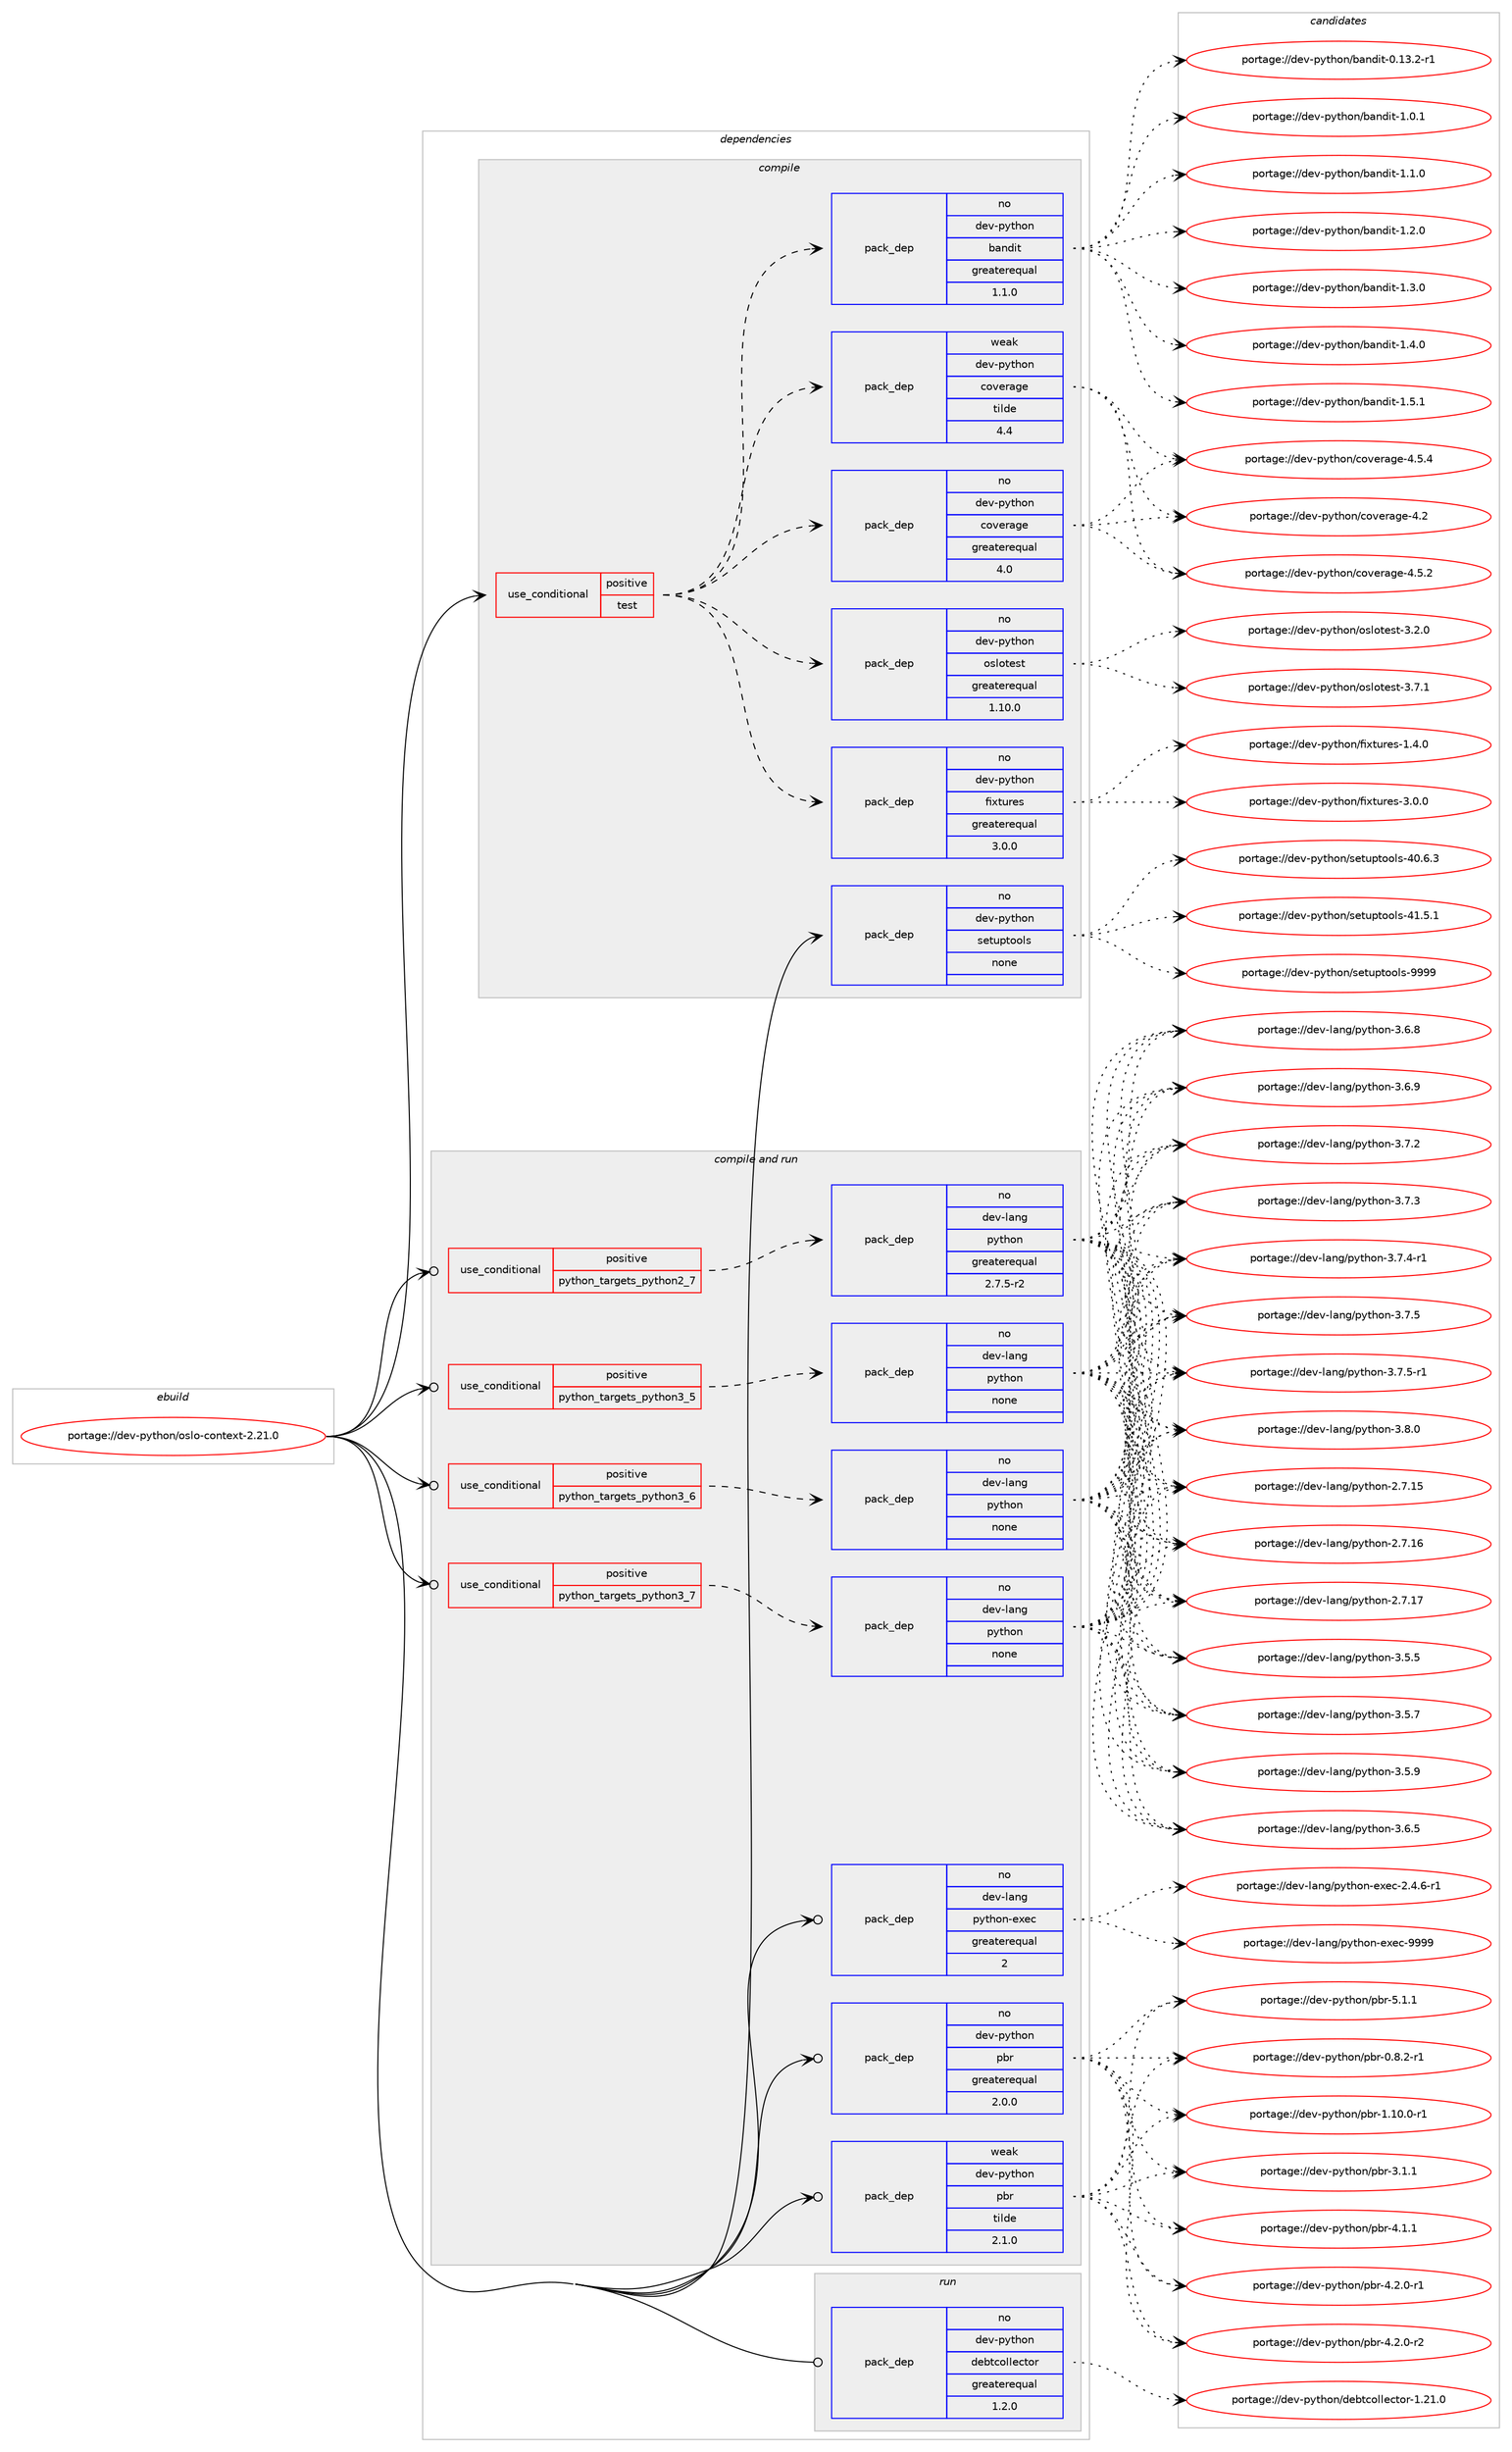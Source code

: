 digraph prolog {

# *************
# Graph options
# *************

newrank=true;
concentrate=true;
compound=true;
graph [rankdir=LR,fontname=Helvetica,fontsize=10,ranksep=1.5];#, ranksep=2.5, nodesep=0.2];
edge  [arrowhead=vee];
node  [fontname=Helvetica,fontsize=10];

# **********
# The ebuild
# **********

subgraph cluster_leftcol {
color=gray;
rank=same;
label=<<i>ebuild</i>>;
id [label="portage://dev-python/oslo-context-2.21.0", color=red, width=4, href="../dev-python/oslo-context-2.21.0.svg"];
}

# ****************
# The dependencies
# ****************

subgraph cluster_midcol {
color=gray;
label=<<i>dependencies</i>>;
subgraph cluster_compile {
fillcolor="#eeeeee";
style=filled;
label=<<i>compile</i>>;
subgraph cond33015 {
dependency153656 [label=<<TABLE BORDER="0" CELLBORDER="1" CELLSPACING="0" CELLPADDING="4"><TR><TD ROWSPAN="3" CELLPADDING="10">use_conditional</TD></TR><TR><TD>positive</TD></TR><TR><TD>test</TD></TR></TABLE>>, shape=none, color=red];
subgraph pack117312 {
dependency153657 [label=<<TABLE BORDER="0" CELLBORDER="1" CELLSPACING="0" CELLPADDING="4" WIDTH="220"><TR><TD ROWSPAN="6" CELLPADDING="30">pack_dep</TD></TR><TR><TD WIDTH="110">no</TD></TR><TR><TD>dev-python</TD></TR><TR><TD>fixtures</TD></TR><TR><TD>greaterequal</TD></TR><TR><TD>3.0.0</TD></TR></TABLE>>, shape=none, color=blue];
}
dependency153656:e -> dependency153657:w [weight=20,style="dashed",arrowhead="vee"];
subgraph pack117313 {
dependency153658 [label=<<TABLE BORDER="0" CELLBORDER="1" CELLSPACING="0" CELLPADDING="4" WIDTH="220"><TR><TD ROWSPAN="6" CELLPADDING="30">pack_dep</TD></TR><TR><TD WIDTH="110">no</TD></TR><TR><TD>dev-python</TD></TR><TR><TD>oslotest</TD></TR><TR><TD>greaterequal</TD></TR><TR><TD>1.10.0</TD></TR></TABLE>>, shape=none, color=blue];
}
dependency153656:e -> dependency153658:w [weight=20,style="dashed",arrowhead="vee"];
subgraph pack117314 {
dependency153659 [label=<<TABLE BORDER="0" CELLBORDER="1" CELLSPACING="0" CELLPADDING="4" WIDTH="220"><TR><TD ROWSPAN="6" CELLPADDING="30">pack_dep</TD></TR><TR><TD WIDTH="110">no</TD></TR><TR><TD>dev-python</TD></TR><TR><TD>coverage</TD></TR><TR><TD>greaterequal</TD></TR><TR><TD>4.0</TD></TR></TABLE>>, shape=none, color=blue];
}
dependency153656:e -> dependency153659:w [weight=20,style="dashed",arrowhead="vee"];
subgraph pack117315 {
dependency153660 [label=<<TABLE BORDER="0" CELLBORDER="1" CELLSPACING="0" CELLPADDING="4" WIDTH="220"><TR><TD ROWSPAN="6" CELLPADDING="30">pack_dep</TD></TR><TR><TD WIDTH="110">weak</TD></TR><TR><TD>dev-python</TD></TR><TR><TD>coverage</TD></TR><TR><TD>tilde</TD></TR><TR><TD>4.4</TD></TR></TABLE>>, shape=none, color=blue];
}
dependency153656:e -> dependency153660:w [weight=20,style="dashed",arrowhead="vee"];
subgraph pack117316 {
dependency153661 [label=<<TABLE BORDER="0" CELLBORDER="1" CELLSPACING="0" CELLPADDING="4" WIDTH="220"><TR><TD ROWSPAN="6" CELLPADDING="30">pack_dep</TD></TR><TR><TD WIDTH="110">no</TD></TR><TR><TD>dev-python</TD></TR><TR><TD>bandit</TD></TR><TR><TD>greaterequal</TD></TR><TR><TD>1.1.0</TD></TR></TABLE>>, shape=none, color=blue];
}
dependency153656:e -> dependency153661:w [weight=20,style="dashed",arrowhead="vee"];
}
id:e -> dependency153656:w [weight=20,style="solid",arrowhead="vee"];
subgraph pack117317 {
dependency153662 [label=<<TABLE BORDER="0" CELLBORDER="1" CELLSPACING="0" CELLPADDING="4" WIDTH="220"><TR><TD ROWSPAN="6" CELLPADDING="30">pack_dep</TD></TR><TR><TD WIDTH="110">no</TD></TR><TR><TD>dev-python</TD></TR><TR><TD>setuptools</TD></TR><TR><TD>none</TD></TR><TR><TD></TD></TR></TABLE>>, shape=none, color=blue];
}
id:e -> dependency153662:w [weight=20,style="solid",arrowhead="vee"];
}
subgraph cluster_compileandrun {
fillcolor="#eeeeee";
style=filled;
label=<<i>compile and run</i>>;
subgraph cond33016 {
dependency153663 [label=<<TABLE BORDER="0" CELLBORDER="1" CELLSPACING="0" CELLPADDING="4"><TR><TD ROWSPAN="3" CELLPADDING="10">use_conditional</TD></TR><TR><TD>positive</TD></TR><TR><TD>python_targets_python2_7</TD></TR></TABLE>>, shape=none, color=red];
subgraph pack117318 {
dependency153664 [label=<<TABLE BORDER="0" CELLBORDER="1" CELLSPACING="0" CELLPADDING="4" WIDTH="220"><TR><TD ROWSPAN="6" CELLPADDING="30">pack_dep</TD></TR><TR><TD WIDTH="110">no</TD></TR><TR><TD>dev-lang</TD></TR><TR><TD>python</TD></TR><TR><TD>greaterequal</TD></TR><TR><TD>2.7.5-r2</TD></TR></TABLE>>, shape=none, color=blue];
}
dependency153663:e -> dependency153664:w [weight=20,style="dashed",arrowhead="vee"];
}
id:e -> dependency153663:w [weight=20,style="solid",arrowhead="odotvee"];
subgraph cond33017 {
dependency153665 [label=<<TABLE BORDER="0" CELLBORDER="1" CELLSPACING="0" CELLPADDING="4"><TR><TD ROWSPAN="3" CELLPADDING="10">use_conditional</TD></TR><TR><TD>positive</TD></TR><TR><TD>python_targets_python3_5</TD></TR></TABLE>>, shape=none, color=red];
subgraph pack117319 {
dependency153666 [label=<<TABLE BORDER="0" CELLBORDER="1" CELLSPACING="0" CELLPADDING="4" WIDTH="220"><TR><TD ROWSPAN="6" CELLPADDING="30">pack_dep</TD></TR><TR><TD WIDTH="110">no</TD></TR><TR><TD>dev-lang</TD></TR><TR><TD>python</TD></TR><TR><TD>none</TD></TR><TR><TD></TD></TR></TABLE>>, shape=none, color=blue];
}
dependency153665:e -> dependency153666:w [weight=20,style="dashed",arrowhead="vee"];
}
id:e -> dependency153665:w [weight=20,style="solid",arrowhead="odotvee"];
subgraph cond33018 {
dependency153667 [label=<<TABLE BORDER="0" CELLBORDER="1" CELLSPACING="0" CELLPADDING="4"><TR><TD ROWSPAN="3" CELLPADDING="10">use_conditional</TD></TR><TR><TD>positive</TD></TR><TR><TD>python_targets_python3_6</TD></TR></TABLE>>, shape=none, color=red];
subgraph pack117320 {
dependency153668 [label=<<TABLE BORDER="0" CELLBORDER="1" CELLSPACING="0" CELLPADDING="4" WIDTH="220"><TR><TD ROWSPAN="6" CELLPADDING="30">pack_dep</TD></TR><TR><TD WIDTH="110">no</TD></TR><TR><TD>dev-lang</TD></TR><TR><TD>python</TD></TR><TR><TD>none</TD></TR><TR><TD></TD></TR></TABLE>>, shape=none, color=blue];
}
dependency153667:e -> dependency153668:w [weight=20,style="dashed",arrowhead="vee"];
}
id:e -> dependency153667:w [weight=20,style="solid",arrowhead="odotvee"];
subgraph cond33019 {
dependency153669 [label=<<TABLE BORDER="0" CELLBORDER="1" CELLSPACING="0" CELLPADDING="4"><TR><TD ROWSPAN="3" CELLPADDING="10">use_conditional</TD></TR><TR><TD>positive</TD></TR><TR><TD>python_targets_python3_7</TD></TR></TABLE>>, shape=none, color=red];
subgraph pack117321 {
dependency153670 [label=<<TABLE BORDER="0" CELLBORDER="1" CELLSPACING="0" CELLPADDING="4" WIDTH="220"><TR><TD ROWSPAN="6" CELLPADDING="30">pack_dep</TD></TR><TR><TD WIDTH="110">no</TD></TR><TR><TD>dev-lang</TD></TR><TR><TD>python</TD></TR><TR><TD>none</TD></TR><TR><TD></TD></TR></TABLE>>, shape=none, color=blue];
}
dependency153669:e -> dependency153670:w [weight=20,style="dashed",arrowhead="vee"];
}
id:e -> dependency153669:w [weight=20,style="solid",arrowhead="odotvee"];
subgraph pack117322 {
dependency153671 [label=<<TABLE BORDER="0" CELLBORDER="1" CELLSPACING="0" CELLPADDING="4" WIDTH="220"><TR><TD ROWSPAN="6" CELLPADDING="30">pack_dep</TD></TR><TR><TD WIDTH="110">no</TD></TR><TR><TD>dev-lang</TD></TR><TR><TD>python-exec</TD></TR><TR><TD>greaterequal</TD></TR><TR><TD>2</TD></TR></TABLE>>, shape=none, color=blue];
}
id:e -> dependency153671:w [weight=20,style="solid",arrowhead="odotvee"];
subgraph pack117323 {
dependency153672 [label=<<TABLE BORDER="0" CELLBORDER="1" CELLSPACING="0" CELLPADDING="4" WIDTH="220"><TR><TD ROWSPAN="6" CELLPADDING="30">pack_dep</TD></TR><TR><TD WIDTH="110">no</TD></TR><TR><TD>dev-python</TD></TR><TR><TD>pbr</TD></TR><TR><TD>greaterequal</TD></TR><TR><TD>2.0.0</TD></TR></TABLE>>, shape=none, color=blue];
}
id:e -> dependency153672:w [weight=20,style="solid",arrowhead="odotvee"];
subgraph pack117324 {
dependency153673 [label=<<TABLE BORDER="0" CELLBORDER="1" CELLSPACING="0" CELLPADDING="4" WIDTH="220"><TR><TD ROWSPAN="6" CELLPADDING="30">pack_dep</TD></TR><TR><TD WIDTH="110">weak</TD></TR><TR><TD>dev-python</TD></TR><TR><TD>pbr</TD></TR><TR><TD>tilde</TD></TR><TR><TD>2.1.0</TD></TR></TABLE>>, shape=none, color=blue];
}
id:e -> dependency153673:w [weight=20,style="solid",arrowhead="odotvee"];
}
subgraph cluster_run {
fillcolor="#eeeeee";
style=filled;
label=<<i>run</i>>;
subgraph pack117325 {
dependency153674 [label=<<TABLE BORDER="0" CELLBORDER="1" CELLSPACING="0" CELLPADDING="4" WIDTH="220"><TR><TD ROWSPAN="6" CELLPADDING="30">pack_dep</TD></TR><TR><TD WIDTH="110">no</TD></TR><TR><TD>dev-python</TD></TR><TR><TD>debtcollector</TD></TR><TR><TD>greaterequal</TD></TR><TR><TD>1.2.0</TD></TR></TABLE>>, shape=none, color=blue];
}
id:e -> dependency153674:w [weight=20,style="solid",arrowhead="odot"];
}
}

# **************
# The candidates
# **************

subgraph cluster_choices {
rank=same;
color=gray;
label=<<i>candidates</i>>;

subgraph choice117312 {
color=black;
nodesep=1;
choiceportage1001011184511212111610411111047102105120116117114101115454946524648 [label="portage://dev-python/fixtures-1.4.0", color=red, width=4,href="../dev-python/fixtures-1.4.0.svg"];
choiceportage1001011184511212111610411111047102105120116117114101115455146484648 [label="portage://dev-python/fixtures-3.0.0", color=red, width=4,href="../dev-python/fixtures-3.0.0.svg"];
dependency153657:e -> choiceportage1001011184511212111610411111047102105120116117114101115454946524648:w [style=dotted,weight="100"];
dependency153657:e -> choiceportage1001011184511212111610411111047102105120116117114101115455146484648:w [style=dotted,weight="100"];
}
subgraph choice117313 {
color=black;
nodesep=1;
choiceportage1001011184511212111610411111047111115108111116101115116455146504648 [label="portage://dev-python/oslotest-3.2.0", color=red, width=4,href="../dev-python/oslotest-3.2.0.svg"];
choiceportage1001011184511212111610411111047111115108111116101115116455146554649 [label="portage://dev-python/oslotest-3.7.1", color=red, width=4,href="../dev-python/oslotest-3.7.1.svg"];
dependency153658:e -> choiceportage1001011184511212111610411111047111115108111116101115116455146504648:w [style=dotted,weight="100"];
dependency153658:e -> choiceportage1001011184511212111610411111047111115108111116101115116455146554649:w [style=dotted,weight="100"];
}
subgraph choice117314 {
color=black;
nodesep=1;
choiceportage1001011184511212111610411111047991111181011149710310145524650 [label="portage://dev-python/coverage-4.2", color=red, width=4,href="../dev-python/coverage-4.2.svg"];
choiceportage10010111845112121116104111110479911111810111497103101455246534650 [label="portage://dev-python/coverage-4.5.2", color=red, width=4,href="../dev-python/coverage-4.5.2.svg"];
choiceportage10010111845112121116104111110479911111810111497103101455246534652 [label="portage://dev-python/coverage-4.5.4", color=red, width=4,href="../dev-python/coverage-4.5.4.svg"];
dependency153659:e -> choiceportage1001011184511212111610411111047991111181011149710310145524650:w [style=dotted,weight="100"];
dependency153659:e -> choiceportage10010111845112121116104111110479911111810111497103101455246534650:w [style=dotted,weight="100"];
dependency153659:e -> choiceportage10010111845112121116104111110479911111810111497103101455246534652:w [style=dotted,weight="100"];
}
subgraph choice117315 {
color=black;
nodesep=1;
choiceportage1001011184511212111610411111047991111181011149710310145524650 [label="portage://dev-python/coverage-4.2", color=red, width=4,href="../dev-python/coverage-4.2.svg"];
choiceportage10010111845112121116104111110479911111810111497103101455246534650 [label="portage://dev-python/coverage-4.5.2", color=red, width=4,href="../dev-python/coverage-4.5.2.svg"];
choiceportage10010111845112121116104111110479911111810111497103101455246534652 [label="portage://dev-python/coverage-4.5.4", color=red, width=4,href="../dev-python/coverage-4.5.4.svg"];
dependency153660:e -> choiceportage1001011184511212111610411111047991111181011149710310145524650:w [style=dotted,weight="100"];
dependency153660:e -> choiceportage10010111845112121116104111110479911111810111497103101455246534650:w [style=dotted,weight="100"];
dependency153660:e -> choiceportage10010111845112121116104111110479911111810111497103101455246534652:w [style=dotted,weight="100"];
}
subgraph choice117316 {
color=black;
nodesep=1;
choiceportage10010111845112121116104111110479897110100105116454846495146504511449 [label="portage://dev-python/bandit-0.13.2-r1", color=red, width=4,href="../dev-python/bandit-0.13.2-r1.svg"];
choiceportage10010111845112121116104111110479897110100105116454946484649 [label="portage://dev-python/bandit-1.0.1", color=red, width=4,href="../dev-python/bandit-1.0.1.svg"];
choiceportage10010111845112121116104111110479897110100105116454946494648 [label="portage://dev-python/bandit-1.1.0", color=red, width=4,href="../dev-python/bandit-1.1.0.svg"];
choiceportage10010111845112121116104111110479897110100105116454946504648 [label="portage://dev-python/bandit-1.2.0", color=red, width=4,href="../dev-python/bandit-1.2.0.svg"];
choiceportage10010111845112121116104111110479897110100105116454946514648 [label="portage://dev-python/bandit-1.3.0", color=red, width=4,href="../dev-python/bandit-1.3.0.svg"];
choiceportage10010111845112121116104111110479897110100105116454946524648 [label="portage://dev-python/bandit-1.4.0", color=red, width=4,href="../dev-python/bandit-1.4.0.svg"];
choiceportage10010111845112121116104111110479897110100105116454946534649 [label="portage://dev-python/bandit-1.5.1", color=red, width=4,href="../dev-python/bandit-1.5.1.svg"];
dependency153661:e -> choiceportage10010111845112121116104111110479897110100105116454846495146504511449:w [style=dotted,weight="100"];
dependency153661:e -> choiceportage10010111845112121116104111110479897110100105116454946484649:w [style=dotted,weight="100"];
dependency153661:e -> choiceportage10010111845112121116104111110479897110100105116454946494648:w [style=dotted,weight="100"];
dependency153661:e -> choiceportage10010111845112121116104111110479897110100105116454946504648:w [style=dotted,weight="100"];
dependency153661:e -> choiceportage10010111845112121116104111110479897110100105116454946514648:w [style=dotted,weight="100"];
dependency153661:e -> choiceportage10010111845112121116104111110479897110100105116454946524648:w [style=dotted,weight="100"];
dependency153661:e -> choiceportage10010111845112121116104111110479897110100105116454946534649:w [style=dotted,weight="100"];
}
subgraph choice117317 {
color=black;
nodesep=1;
choiceportage100101118451121211161041111104711510111611711211611111110811545524846544651 [label="portage://dev-python/setuptools-40.6.3", color=red, width=4,href="../dev-python/setuptools-40.6.3.svg"];
choiceportage100101118451121211161041111104711510111611711211611111110811545524946534649 [label="portage://dev-python/setuptools-41.5.1", color=red, width=4,href="../dev-python/setuptools-41.5.1.svg"];
choiceportage10010111845112121116104111110471151011161171121161111111081154557575757 [label="portage://dev-python/setuptools-9999", color=red, width=4,href="../dev-python/setuptools-9999.svg"];
dependency153662:e -> choiceportage100101118451121211161041111104711510111611711211611111110811545524846544651:w [style=dotted,weight="100"];
dependency153662:e -> choiceportage100101118451121211161041111104711510111611711211611111110811545524946534649:w [style=dotted,weight="100"];
dependency153662:e -> choiceportage10010111845112121116104111110471151011161171121161111111081154557575757:w [style=dotted,weight="100"];
}
subgraph choice117318 {
color=black;
nodesep=1;
choiceportage10010111845108971101034711212111610411111045504655464953 [label="portage://dev-lang/python-2.7.15", color=red, width=4,href="../dev-lang/python-2.7.15.svg"];
choiceportage10010111845108971101034711212111610411111045504655464954 [label="portage://dev-lang/python-2.7.16", color=red, width=4,href="../dev-lang/python-2.7.16.svg"];
choiceportage10010111845108971101034711212111610411111045504655464955 [label="portage://dev-lang/python-2.7.17", color=red, width=4,href="../dev-lang/python-2.7.17.svg"];
choiceportage100101118451089711010347112121116104111110455146534653 [label="portage://dev-lang/python-3.5.5", color=red, width=4,href="../dev-lang/python-3.5.5.svg"];
choiceportage100101118451089711010347112121116104111110455146534655 [label="portage://dev-lang/python-3.5.7", color=red, width=4,href="../dev-lang/python-3.5.7.svg"];
choiceportage100101118451089711010347112121116104111110455146534657 [label="portage://dev-lang/python-3.5.9", color=red, width=4,href="../dev-lang/python-3.5.9.svg"];
choiceportage100101118451089711010347112121116104111110455146544653 [label="portage://dev-lang/python-3.6.5", color=red, width=4,href="../dev-lang/python-3.6.5.svg"];
choiceportage100101118451089711010347112121116104111110455146544656 [label="portage://dev-lang/python-3.6.8", color=red, width=4,href="../dev-lang/python-3.6.8.svg"];
choiceportage100101118451089711010347112121116104111110455146544657 [label="portage://dev-lang/python-3.6.9", color=red, width=4,href="../dev-lang/python-3.6.9.svg"];
choiceportage100101118451089711010347112121116104111110455146554650 [label="portage://dev-lang/python-3.7.2", color=red, width=4,href="../dev-lang/python-3.7.2.svg"];
choiceportage100101118451089711010347112121116104111110455146554651 [label="portage://dev-lang/python-3.7.3", color=red, width=4,href="../dev-lang/python-3.7.3.svg"];
choiceportage1001011184510897110103471121211161041111104551465546524511449 [label="portage://dev-lang/python-3.7.4-r1", color=red, width=4,href="../dev-lang/python-3.7.4-r1.svg"];
choiceportage100101118451089711010347112121116104111110455146554653 [label="portage://dev-lang/python-3.7.5", color=red, width=4,href="../dev-lang/python-3.7.5.svg"];
choiceportage1001011184510897110103471121211161041111104551465546534511449 [label="portage://dev-lang/python-3.7.5-r1", color=red, width=4,href="../dev-lang/python-3.7.5-r1.svg"];
choiceportage100101118451089711010347112121116104111110455146564648 [label="portage://dev-lang/python-3.8.0", color=red, width=4,href="../dev-lang/python-3.8.0.svg"];
dependency153664:e -> choiceportage10010111845108971101034711212111610411111045504655464953:w [style=dotted,weight="100"];
dependency153664:e -> choiceportage10010111845108971101034711212111610411111045504655464954:w [style=dotted,weight="100"];
dependency153664:e -> choiceportage10010111845108971101034711212111610411111045504655464955:w [style=dotted,weight="100"];
dependency153664:e -> choiceportage100101118451089711010347112121116104111110455146534653:w [style=dotted,weight="100"];
dependency153664:e -> choiceportage100101118451089711010347112121116104111110455146534655:w [style=dotted,weight="100"];
dependency153664:e -> choiceportage100101118451089711010347112121116104111110455146534657:w [style=dotted,weight="100"];
dependency153664:e -> choiceportage100101118451089711010347112121116104111110455146544653:w [style=dotted,weight="100"];
dependency153664:e -> choiceportage100101118451089711010347112121116104111110455146544656:w [style=dotted,weight="100"];
dependency153664:e -> choiceportage100101118451089711010347112121116104111110455146544657:w [style=dotted,weight="100"];
dependency153664:e -> choiceportage100101118451089711010347112121116104111110455146554650:w [style=dotted,weight="100"];
dependency153664:e -> choiceportage100101118451089711010347112121116104111110455146554651:w [style=dotted,weight="100"];
dependency153664:e -> choiceportage1001011184510897110103471121211161041111104551465546524511449:w [style=dotted,weight="100"];
dependency153664:e -> choiceportage100101118451089711010347112121116104111110455146554653:w [style=dotted,weight="100"];
dependency153664:e -> choiceportage1001011184510897110103471121211161041111104551465546534511449:w [style=dotted,weight="100"];
dependency153664:e -> choiceportage100101118451089711010347112121116104111110455146564648:w [style=dotted,weight="100"];
}
subgraph choice117319 {
color=black;
nodesep=1;
choiceportage10010111845108971101034711212111610411111045504655464953 [label="portage://dev-lang/python-2.7.15", color=red, width=4,href="../dev-lang/python-2.7.15.svg"];
choiceportage10010111845108971101034711212111610411111045504655464954 [label="portage://dev-lang/python-2.7.16", color=red, width=4,href="../dev-lang/python-2.7.16.svg"];
choiceportage10010111845108971101034711212111610411111045504655464955 [label="portage://dev-lang/python-2.7.17", color=red, width=4,href="../dev-lang/python-2.7.17.svg"];
choiceportage100101118451089711010347112121116104111110455146534653 [label="portage://dev-lang/python-3.5.5", color=red, width=4,href="../dev-lang/python-3.5.5.svg"];
choiceportage100101118451089711010347112121116104111110455146534655 [label="portage://dev-lang/python-3.5.7", color=red, width=4,href="../dev-lang/python-3.5.7.svg"];
choiceportage100101118451089711010347112121116104111110455146534657 [label="portage://dev-lang/python-3.5.9", color=red, width=4,href="../dev-lang/python-3.5.9.svg"];
choiceportage100101118451089711010347112121116104111110455146544653 [label="portage://dev-lang/python-3.6.5", color=red, width=4,href="../dev-lang/python-3.6.5.svg"];
choiceportage100101118451089711010347112121116104111110455146544656 [label="portage://dev-lang/python-3.6.8", color=red, width=4,href="../dev-lang/python-3.6.8.svg"];
choiceportage100101118451089711010347112121116104111110455146544657 [label="portage://dev-lang/python-3.6.9", color=red, width=4,href="../dev-lang/python-3.6.9.svg"];
choiceportage100101118451089711010347112121116104111110455146554650 [label="portage://dev-lang/python-3.7.2", color=red, width=4,href="../dev-lang/python-3.7.2.svg"];
choiceportage100101118451089711010347112121116104111110455146554651 [label="portage://dev-lang/python-3.7.3", color=red, width=4,href="../dev-lang/python-3.7.3.svg"];
choiceportage1001011184510897110103471121211161041111104551465546524511449 [label="portage://dev-lang/python-3.7.4-r1", color=red, width=4,href="../dev-lang/python-3.7.4-r1.svg"];
choiceportage100101118451089711010347112121116104111110455146554653 [label="portage://dev-lang/python-3.7.5", color=red, width=4,href="../dev-lang/python-3.7.5.svg"];
choiceportage1001011184510897110103471121211161041111104551465546534511449 [label="portage://dev-lang/python-3.7.5-r1", color=red, width=4,href="../dev-lang/python-3.7.5-r1.svg"];
choiceportage100101118451089711010347112121116104111110455146564648 [label="portage://dev-lang/python-3.8.0", color=red, width=4,href="../dev-lang/python-3.8.0.svg"];
dependency153666:e -> choiceportage10010111845108971101034711212111610411111045504655464953:w [style=dotted,weight="100"];
dependency153666:e -> choiceportage10010111845108971101034711212111610411111045504655464954:w [style=dotted,weight="100"];
dependency153666:e -> choiceportage10010111845108971101034711212111610411111045504655464955:w [style=dotted,weight="100"];
dependency153666:e -> choiceportage100101118451089711010347112121116104111110455146534653:w [style=dotted,weight="100"];
dependency153666:e -> choiceportage100101118451089711010347112121116104111110455146534655:w [style=dotted,weight="100"];
dependency153666:e -> choiceportage100101118451089711010347112121116104111110455146534657:w [style=dotted,weight="100"];
dependency153666:e -> choiceportage100101118451089711010347112121116104111110455146544653:w [style=dotted,weight="100"];
dependency153666:e -> choiceportage100101118451089711010347112121116104111110455146544656:w [style=dotted,weight="100"];
dependency153666:e -> choiceportage100101118451089711010347112121116104111110455146544657:w [style=dotted,weight="100"];
dependency153666:e -> choiceportage100101118451089711010347112121116104111110455146554650:w [style=dotted,weight="100"];
dependency153666:e -> choiceportage100101118451089711010347112121116104111110455146554651:w [style=dotted,weight="100"];
dependency153666:e -> choiceportage1001011184510897110103471121211161041111104551465546524511449:w [style=dotted,weight="100"];
dependency153666:e -> choiceportage100101118451089711010347112121116104111110455146554653:w [style=dotted,weight="100"];
dependency153666:e -> choiceportage1001011184510897110103471121211161041111104551465546534511449:w [style=dotted,weight="100"];
dependency153666:e -> choiceportage100101118451089711010347112121116104111110455146564648:w [style=dotted,weight="100"];
}
subgraph choice117320 {
color=black;
nodesep=1;
choiceportage10010111845108971101034711212111610411111045504655464953 [label="portage://dev-lang/python-2.7.15", color=red, width=4,href="../dev-lang/python-2.7.15.svg"];
choiceportage10010111845108971101034711212111610411111045504655464954 [label="portage://dev-lang/python-2.7.16", color=red, width=4,href="../dev-lang/python-2.7.16.svg"];
choiceportage10010111845108971101034711212111610411111045504655464955 [label="portage://dev-lang/python-2.7.17", color=red, width=4,href="../dev-lang/python-2.7.17.svg"];
choiceportage100101118451089711010347112121116104111110455146534653 [label="portage://dev-lang/python-3.5.5", color=red, width=4,href="../dev-lang/python-3.5.5.svg"];
choiceportage100101118451089711010347112121116104111110455146534655 [label="portage://dev-lang/python-3.5.7", color=red, width=4,href="../dev-lang/python-3.5.7.svg"];
choiceportage100101118451089711010347112121116104111110455146534657 [label="portage://dev-lang/python-3.5.9", color=red, width=4,href="../dev-lang/python-3.5.9.svg"];
choiceportage100101118451089711010347112121116104111110455146544653 [label="portage://dev-lang/python-3.6.5", color=red, width=4,href="../dev-lang/python-3.6.5.svg"];
choiceportage100101118451089711010347112121116104111110455146544656 [label="portage://dev-lang/python-3.6.8", color=red, width=4,href="../dev-lang/python-3.6.8.svg"];
choiceportage100101118451089711010347112121116104111110455146544657 [label="portage://dev-lang/python-3.6.9", color=red, width=4,href="../dev-lang/python-3.6.9.svg"];
choiceportage100101118451089711010347112121116104111110455146554650 [label="portage://dev-lang/python-3.7.2", color=red, width=4,href="../dev-lang/python-3.7.2.svg"];
choiceportage100101118451089711010347112121116104111110455146554651 [label="portage://dev-lang/python-3.7.3", color=red, width=4,href="../dev-lang/python-3.7.3.svg"];
choiceportage1001011184510897110103471121211161041111104551465546524511449 [label="portage://dev-lang/python-3.7.4-r1", color=red, width=4,href="../dev-lang/python-3.7.4-r1.svg"];
choiceportage100101118451089711010347112121116104111110455146554653 [label="portage://dev-lang/python-3.7.5", color=red, width=4,href="../dev-lang/python-3.7.5.svg"];
choiceportage1001011184510897110103471121211161041111104551465546534511449 [label="portage://dev-lang/python-3.7.5-r1", color=red, width=4,href="../dev-lang/python-3.7.5-r1.svg"];
choiceportage100101118451089711010347112121116104111110455146564648 [label="portage://dev-lang/python-3.8.0", color=red, width=4,href="../dev-lang/python-3.8.0.svg"];
dependency153668:e -> choiceportage10010111845108971101034711212111610411111045504655464953:w [style=dotted,weight="100"];
dependency153668:e -> choiceportage10010111845108971101034711212111610411111045504655464954:w [style=dotted,weight="100"];
dependency153668:e -> choiceportage10010111845108971101034711212111610411111045504655464955:w [style=dotted,weight="100"];
dependency153668:e -> choiceportage100101118451089711010347112121116104111110455146534653:w [style=dotted,weight="100"];
dependency153668:e -> choiceportage100101118451089711010347112121116104111110455146534655:w [style=dotted,weight="100"];
dependency153668:e -> choiceportage100101118451089711010347112121116104111110455146534657:w [style=dotted,weight="100"];
dependency153668:e -> choiceportage100101118451089711010347112121116104111110455146544653:w [style=dotted,weight="100"];
dependency153668:e -> choiceportage100101118451089711010347112121116104111110455146544656:w [style=dotted,weight="100"];
dependency153668:e -> choiceportage100101118451089711010347112121116104111110455146544657:w [style=dotted,weight="100"];
dependency153668:e -> choiceportage100101118451089711010347112121116104111110455146554650:w [style=dotted,weight="100"];
dependency153668:e -> choiceportage100101118451089711010347112121116104111110455146554651:w [style=dotted,weight="100"];
dependency153668:e -> choiceportage1001011184510897110103471121211161041111104551465546524511449:w [style=dotted,weight="100"];
dependency153668:e -> choiceportage100101118451089711010347112121116104111110455146554653:w [style=dotted,weight="100"];
dependency153668:e -> choiceportage1001011184510897110103471121211161041111104551465546534511449:w [style=dotted,weight="100"];
dependency153668:e -> choiceportage100101118451089711010347112121116104111110455146564648:w [style=dotted,weight="100"];
}
subgraph choice117321 {
color=black;
nodesep=1;
choiceportage10010111845108971101034711212111610411111045504655464953 [label="portage://dev-lang/python-2.7.15", color=red, width=4,href="../dev-lang/python-2.7.15.svg"];
choiceportage10010111845108971101034711212111610411111045504655464954 [label="portage://dev-lang/python-2.7.16", color=red, width=4,href="../dev-lang/python-2.7.16.svg"];
choiceportage10010111845108971101034711212111610411111045504655464955 [label="portage://dev-lang/python-2.7.17", color=red, width=4,href="../dev-lang/python-2.7.17.svg"];
choiceportage100101118451089711010347112121116104111110455146534653 [label="portage://dev-lang/python-3.5.5", color=red, width=4,href="../dev-lang/python-3.5.5.svg"];
choiceportage100101118451089711010347112121116104111110455146534655 [label="portage://dev-lang/python-3.5.7", color=red, width=4,href="../dev-lang/python-3.5.7.svg"];
choiceportage100101118451089711010347112121116104111110455146534657 [label="portage://dev-lang/python-3.5.9", color=red, width=4,href="../dev-lang/python-3.5.9.svg"];
choiceportage100101118451089711010347112121116104111110455146544653 [label="portage://dev-lang/python-3.6.5", color=red, width=4,href="../dev-lang/python-3.6.5.svg"];
choiceportage100101118451089711010347112121116104111110455146544656 [label="portage://dev-lang/python-3.6.8", color=red, width=4,href="../dev-lang/python-3.6.8.svg"];
choiceportage100101118451089711010347112121116104111110455146544657 [label="portage://dev-lang/python-3.6.9", color=red, width=4,href="../dev-lang/python-3.6.9.svg"];
choiceportage100101118451089711010347112121116104111110455146554650 [label="portage://dev-lang/python-3.7.2", color=red, width=4,href="../dev-lang/python-3.7.2.svg"];
choiceportage100101118451089711010347112121116104111110455146554651 [label="portage://dev-lang/python-3.7.3", color=red, width=4,href="../dev-lang/python-3.7.3.svg"];
choiceportage1001011184510897110103471121211161041111104551465546524511449 [label="portage://dev-lang/python-3.7.4-r1", color=red, width=4,href="../dev-lang/python-3.7.4-r1.svg"];
choiceportage100101118451089711010347112121116104111110455146554653 [label="portage://dev-lang/python-3.7.5", color=red, width=4,href="../dev-lang/python-3.7.5.svg"];
choiceportage1001011184510897110103471121211161041111104551465546534511449 [label="portage://dev-lang/python-3.7.5-r1", color=red, width=4,href="../dev-lang/python-3.7.5-r1.svg"];
choiceportage100101118451089711010347112121116104111110455146564648 [label="portage://dev-lang/python-3.8.0", color=red, width=4,href="../dev-lang/python-3.8.0.svg"];
dependency153670:e -> choiceportage10010111845108971101034711212111610411111045504655464953:w [style=dotted,weight="100"];
dependency153670:e -> choiceportage10010111845108971101034711212111610411111045504655464954:w [style=dotted,weight="100"];
dependency153670:e -> choiceportage10010111845108971101034711212111610411111045504655464955:w [style=dotted,weight="100"];
dependency153670:e -> choiceportage100101118451089711010347112121116104111110455146534653:w [style=dotted,weight="100"];
dependency153670:e -> choiceportage100101118451089711010347112121116104111110455146534655:w [style=dotted,weight="100"];
dependency153670:e -> choiceportage100101118451089711010347112121116104111110455146534657:w [style=dotted,weight="100"];
dependency153670:e -> choiceportage100101118451089711010347112121116104111110455146544653:w [style=dotted,weight="100"];
dependency153670:e -> choiceportage100101118451089711010347112121116104111110455146544656:w [style=dotted,weight="100"];
dependency153670:e -> choiceportage100101118451089711010347112121116104111110455146544657:w [style=dotted,weight="100"];
dependency153670:e -> choiceportage100101118451089711010347112121116104111110455146554650:w [style=dotted,weight="100"];
dependency153670:e -> choiceportage100101118451089711010347112121116104111110455146554651:w [style=dotted,weight="100"];
dependency153670:e -> choiceportage1001011184510897110103471121211161041111104551465546524511449:w [style=dotted,weight="100"];
dependency153670:e -> choiceportage100101118451089711010347112121116104111110455146554653:w [style=dotted,weight="100"];
dependency153670:e -> choiceportage1001011184510897110103471121211161041111104551465546534511449:w [style=dotted,weight="100"];
dependency153670:e -> choiceportage100101118451089711010347112121116104111110455146564648:w [style=dotted,weight="100"];
}
subgraph choice117322 {
color=black;
nodesep=1;
choiceportage10010111845108971101034711212111610411111045101120101994550465246544511449 [label="portage://dev-lang/python-exec-2.4.6-r1", color=red, width=4,href="../dev-lang/python-exec-2.4.6-r1.svg"];
choiceportage10010111845108971101034711212111610411111045101120101994557575757 [label="portage://dev-lang/python-exec-9999", color=red, width=4,href="../dev-lang/python-exec-9999.svg"];
dependency153671:e -> choiceportage10010111845108971101034711212111610411111045101120101994550465246544511449:w [style=dotted,weight="100"];
dependency153671:e -> choiceportage10010111845108971101034711212111610411111045101120101994557575757:w [style=dotted,weight="100"];
}
subgraph choice117323 {
color=black;
nodesep=1;
choiceportage1001011184511212111610411111047112981144548465646504511449 [label="portage://dev-python/pbr-0.8.2-r1", color=red, width=4,href="../dev-python/pbr-0.8.2-r1.svg"];
choiceportage100101118451121211161041111104711298114454946494846484511449 [label="portage://dev-python/pbr-1.10.0-r1", color=red, width=4,href="../dev-python/pbr-1.10.0-r1.svg"];
choiceportage100101118451121211161041111104711298114455146494649 [label="portage://dev-python/pbr-3.1.1", color=red, width=4,href="../dev-python/pbr-3.1.1.svg"];
choiceportage100101118451121211161041111104711298114455246494649 [label="portage://dev-python/pbr-4.1.1", color=red, width=4,href="../dev-python/pbr-4.1.1.svg"];
choiceportage1001011184511212111610411111047112981144552465046484511449 [label="portage://dev-python/pbr-4.2.0-r1", color=red, width=4,href="../dev-python/pbr-4.2.0-r1.svg"];
choiceportage1001011184511212111610411111047112981144552465046484511450 [label="portage://dev-python/pbr-4.2.0-r2", color=red, width=4,href="../dev-python/pbr-4.2.0-r2.svg"];
choiceportage100101118451121211161041111104711298114455346494649 [label="portage://dev-python/pbr-5.1.1", color=red, width=4,href="../dev-python/pbr-5.1.1.svg"];
dependency153672:e -> choiceportage1001011184511212111610411111047112981144548465646504511449:w [style=dotted,weight="100"];
dependency153672:e -> choiceportage100101118451121211161041111104711298114454946494846484511449:w [style=dotted,weight="100"];
dependency153672:e -> choiceportage100101118451121211161041111104711298114455146494649:w [style=dotted,weight="100"];
dependency153672:e -> choiceportage100101118451121211161041111104711298114455246494649:w [style=dotted,weight="100"];
dependency153672:e -> choiceportage1001011184511212111610411111047112981144552465046484511449:w [style=dotted,weight="100"];
dependency153672:e -> choiceportage1001011184511212111610411111047112981144552465046484511450:w [style=dotted,weight="100"];
dependency153672:e -> choiceportage100101118451121211161041111104711298114455346494649:w [style=dotted,weight="100"];
}
subgraph choice117324 {
color=black;
nodesep=1;
choiceportage1001011184511212111610411111047112981144548465646504511449 [label="portage://dev-python/pbr-0.8.2-r1", color=red, width=4,href="../dev-python/pbr-0.8.2-r1.svg"];
choiceportage100101118451121211161041111104711298114454946494846484511449 [label="portage://dev-python/pbr-1.10.0-r1", color=red, width=4,href="../dev-python/pbr-1.10.0-r1.svg"];
choiceportage100101118451121211161041111104711298114455146494649 [label="portage://dev-python/pbr-3.1.1", color=red, width=4,href="../dev-python/pbr-3.1.1.svg"];
choiceportage100101118451121211161041111104711298114455246494649 [label="portage://dev-python/pbr-4.1.1", color=red, width=4,href="../dev-python/pbr-4.1.1.svg"];
choiceportage1001011184511212111610411111047112981144552465046484511449 [label="portage://dev-python/pbr-4.2.0-r1", color=red, width=4,href="../dev-python/pbr-4.2.0-r1.svg"];
choiceportage1001011184511212111610411111047112981144552465046484511450 [label="portage://dev-python/pbr-4.2.0-r2", color=red, width=4,href="../dev-python/pbr-4.2.0-r2.svg"];
choiceportage100101118451121211161041111104711298114455346494649 [label="portage://dev-python/pbr-5.1.1", color=red, width=4,href="../dev-python/pbr-5.1.1.svg"];
dependency153673:e -> choiceportage1001011184511212111610411111047112981144548465646504511449:w [style=dotted,weight="100"];
dependency153673:e -> choiceportage100101118451121211161041111104711298114454946494846484511449:w [style=dotted,weight="100"];
dependency153673:e -> choiceportage100101118451121211161041111104711298114455146494649:w [style=dotted,weight="100"];
dependency153673:e -> choiceportage100101118451121211161041111104711298114455246494649:w [style=dotted,weight="100"];
dependency153673:e -> choiceportage1001011184511212111610411111047112981144552465046484511449:w [style=dotted,weight="100"];
dependency153673:e -> choiceportage1001011184511212111610411111047112981144552465046484511450:w [style=dotted,weight="100"];
dependency153673:e -> choiceportage100101118451121211161041111104711298114455346494649:w [style=dotted,weight="100"];
}
subgraph choice117325 {
color=black;
nodesep=1;
choiceportage100101118451121211161041111104710010198116991111081081019911611111445494650494648 [label="portage://dev-python/debtcollector-1.21.0", color=red, width=4,href="../dev-python/debtcollector-1.21.0.svg"];
dependency153674:e -> choiceportage100101118451121211161041111104710010198116991111081081019911611111445494650494648:w [style=dotted,weight="100"];
}
}

}
